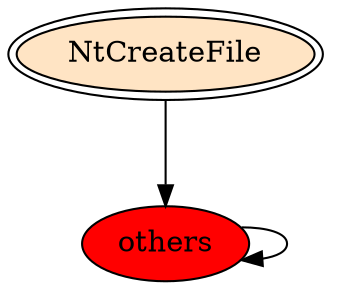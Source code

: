digraph "./REPORTS/6778/API_PER_CATEGORY/CreateFile.exe_1572_Files and I_O (Local file system)_API_per_Category_Transition_Matrix" {
	NtCreateFile [label=NtCreateFile fillcolor=bisque peripheries=2 style=filled]
	others [label=others fillcolor=red style=filled]
	NtCreateFile -> others [label=1.0 fontcolor=white]
	others -> others [label=1.0 fontcolor=white]
}
